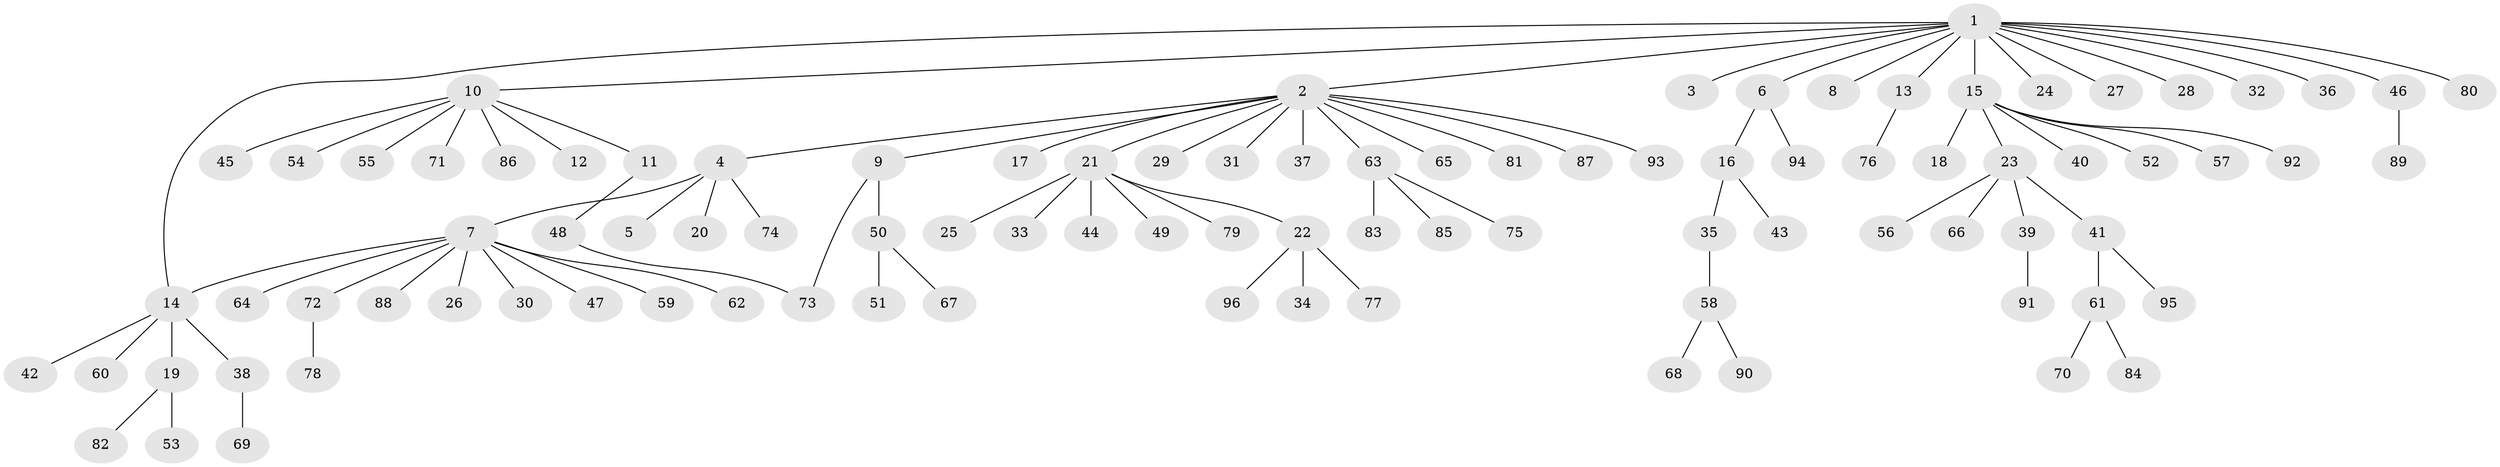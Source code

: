// coarse degree distribution, {21: 0.01282051282051282, 16: 0.01282051282051282, 1: 0.7307692307692307, 2: 0.14102564102564102, 9: 0.01282051282051282, 3: 0.038461538461538464, 7: 0.01282051282051282, 6: 0.02564102564102564, 5: 0.01282051282051282}
// Generated by graph-tools (version 1.1) at 2025/41/03/06/25 10:41:47]
// undirected, 96 vertices, 97 edges
graph export_dot {
graph [start="1"]
  node [color=gray90,style=filled];
  1;
  2;
  3;
  4;
  5;
  6;
  7;
  8;
  9;
  10;
  11;
  12;
  13;
  14;
  15;
  16;
  17;
  18;
  19;
  20;
  21;
  22;
  23;
  24;
  25;
  26;
  27;
  28;
  29;
  30;
  31;
  32;
  33;
  34;
  35;
  36;
  37;
  38;
  39;
  40;
  41;
  42;
  43;
  44;
  45;
  46;
  47;
  48;
  49;
  50;
  51;
  52;
  53;
  54;
  55;
  56;
  57;
  58;
  59;
  60;
  61;
  62;
  63;
  64;
  65;
  66;
  67;
  68;
  69;
  70;
  71;
  72;
  73;
  74;
  75;
  76;
  77;
  78;
  79;
  80;
  81;
  82;
  83;
  84;
  85;
  86;
  87;
  88;
  89;
  90;
  91;
  92;
  93;
  94;
  95;
  96;
  1 -- 2;
  1 -- 3;
  1 -- 6;
  1 -- 8;
  1 -- 10;
  1 -- 13;
  1 -- 14;
  1 -- 15;
  1 -- 24;
  1 -- 27;
  1 -- 28;
  1 -- 32;
  1 -- 36;
  1 -- 46;
  1 -- 80;
  2 -- 4;
  2 -- 9;
  2 -- 17;
  2 -- 21;
  2 -- 29;
  2 -- 31;
  2 -- 37;
  2 -- 63;
  2 -- 65;
  2 -- 81;
  2 -- 87;
  2 -- 93;
  4 -- 5;
  4 -- 7;
  4 -- 20;
  4 -- 74;
  6 -- 16;
  6 -- 94;
  7 -- 14;
  7 -- 26;
  7 -- 30;
  7 -- 47;
  7 -- 59;
  7 -- 62;
  7 -- 64;
  7 -- 72;
  7 -- 88;
  9 -- 50;
  9 -- 73;
  10 -- 11;
  10 -- 12;
  10 -- 45;
  10 -- 54;
  10 -- 55;
  10 -- 71;
  10 -- 86;
  11 -- 48;
  13 -- 76;
  14 -- 19;
  14 -- 38;
  14 -- 42;
  14 -- 60;
  15 -- 18;
  15 -- 23;
  15 -- 40;
  15 -- 52;
  15 -- 57;
  15 -- 92;
  16 -- 35;
  16 -- 43;
  19 -- 53;
  19 -- 82;
  21 -- 22;
  21 -- 25;
  21 -- 33;
  21 -- 44;
  21 -- 49;
  21 -- 79;
  22 -- 34;
  22 -- 77;
  22 -- 96;
  23 -- 39;
  23 -- 41;
  23 -- 56;
  23 -- 66;
  35 -- 58;
  38 -- 69;
  39 -- 91;
  41 -- 61;
  41 -- 95;
  46 -- 89;
  48 -- 73;
  50 -- 51;
  50 -- 67;
  58 -- 68;
  58 -- 90;
  61 -- 70;
  61 -- 84;
  63 -- 75;
  63 -- 83;
  63 -- 85;
  72 -- 78;
}
